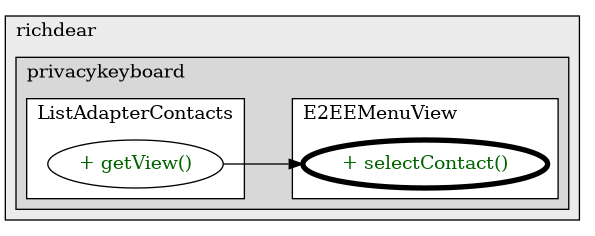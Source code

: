 @startuml

/' diagram meta data start
config=CallConfiguration;
{
  "rootMethod": "com.richdear.privacykeyboard.inputmethod.latin.e2ee.E2EEMenuView#selectContact(Contact)",
  "projectClassification": {
    "searchMode": "OpenProject", // OpenProject, AllProjects
    "includedProjects": "",
    "pathEndKeywords": "*.impl",
    "isClientPath": "",
    "isClientName": "",
    "isTestPath": "",
    "isTestName": "",
    "isMappingPath": "",
    "isMappingName": "",
    "isDataAccessPath": "",
    "isDataAccessName": "",
    "isDataStructurePath": "",
    "isDataStructureName": "",
    "isInterfaceStructuresPath": "",
    "isInterfaceStructuresName": "",
    "isEntryPointPath": "",
    "isEntryPointName": "",
    "treatFinalFieldsAsMandatory": false
  },
  "graphRestriction": {
    "classPackageExcludeFilter": "",
    "classPackageIncludeFilter": "",
    "classNameExcludeFilter": "",
    "classNameIncludeFilter": "",
    "methodNameExcludeFilter": "",
    "methodNameIncludeFilter": "",
    "removeByInheritance": "", // inheritance/annotation based filtering is done in a second step
    "removeByAnnotation": "",
    "removeByClassPackage": "", // cleanup the graph after inheritance/annotation based filtering is done
    "removeByClassName": "",
    "cutMappings": false,
    "cutEnum": true,
    "cutTests": true,
    "cutClient": true,
    "cutDataAccess": true,
    "cutInterfaceStructures": true,
    "cutDataStructures": true,
    "cutGetterAndSetter": true,
    "cutConstructors": true
  },
  "graphTraversal": {
    "forwardDepth": 3,
    "backwardDepth": 3,
    "classPackageExcludeFilter": "",
    "classPackageIncludeFilter": "",
    "classNameExcludeFilter": "",
    "classNameIncludeFilter": "",
    "methodNameExcludeFilter": "",
    "methodNameIncludeFilter": "",
    "hideMappings": false,
    "hideDataStructures": false,
    "hidePrivateMethods": true,
    "hideInterfaceCalls": true, // indirection: implementation -> interface (is hidden) -> implementation
    "onlyShowApplicationEntryPoints": false, // root node is included
    "useMethodCallsForStructureDiagram": "ForwardOnly" // ForwardOnly, BothDirections, No
  },
  "details": {
    "aggregation": "GroupByClass", // ByClass, GroupByClass, None
    "showMethodParametersTypes": false,
    "showMethodParametersNames": false,
    "showMethodReturnType": false,
    "showPackageLevels": 2,
    "showCallOrder": false,
    "edgeMode": "MethodsOnly", // TypesOnly, MethodsOnly, TypesAndMethods, MethodsAndDirectTypeUsage
    "showDetailedClassStructure": false
  },
  "rootClass": "com.richdear.privacykeyboard.inputmethod.latin.e2ee.E2EEMenuView",
  "extensionCallbackMethod": "" // qualified.class.name#methodName - signature: public static String method(String)
}
diagram meta data end '/



digraph g {
    rankdir="LR"
    splines=polyline
    

'nodes 
subgraph cluster_1551067314 { 
   	label=richdear
	labeljust=l
	fillcolor="#ececec"
	style=filled
   
   subgraph cluster_1287280433 { 
   	label=privacykeyboard
	labeljust=l
	fillcolor="#d8d8d8"
	style=filled
   
   subgraph cluster_115521613 { 
   	label=E2EEMenuView
	labeljust=l
	fillcolor=white
	style=filled
   
   E2EEMenuView1648205996XXXselectContact1678787584[
	label="+ selectContact()"
	style=filled
	fillcolor=white
	tooltip="E2EEMenuView

null"
	penwidth=4
	fontcolor=darkgreen
];
} 

subgraph cluster_695487683 { 
   	label=ListAdapterContacts
	labeljust=l
	fillcolor=white
	style=filled
   
   ListAdapterContacts1636112371XXXgetView1005306846[
	label="+ getView()"
	style=filled
	fillcolor=white
	tooltip="ListAdapterContacts

null"
	fontcolor=darkgreen
];
} 
} 
} 

'edges    
ListAdapterContacts1636112371XXXgetView1005306846 -> E2EEMenuView1648205996XXXselectContact1678787584;
    
}
@enduml